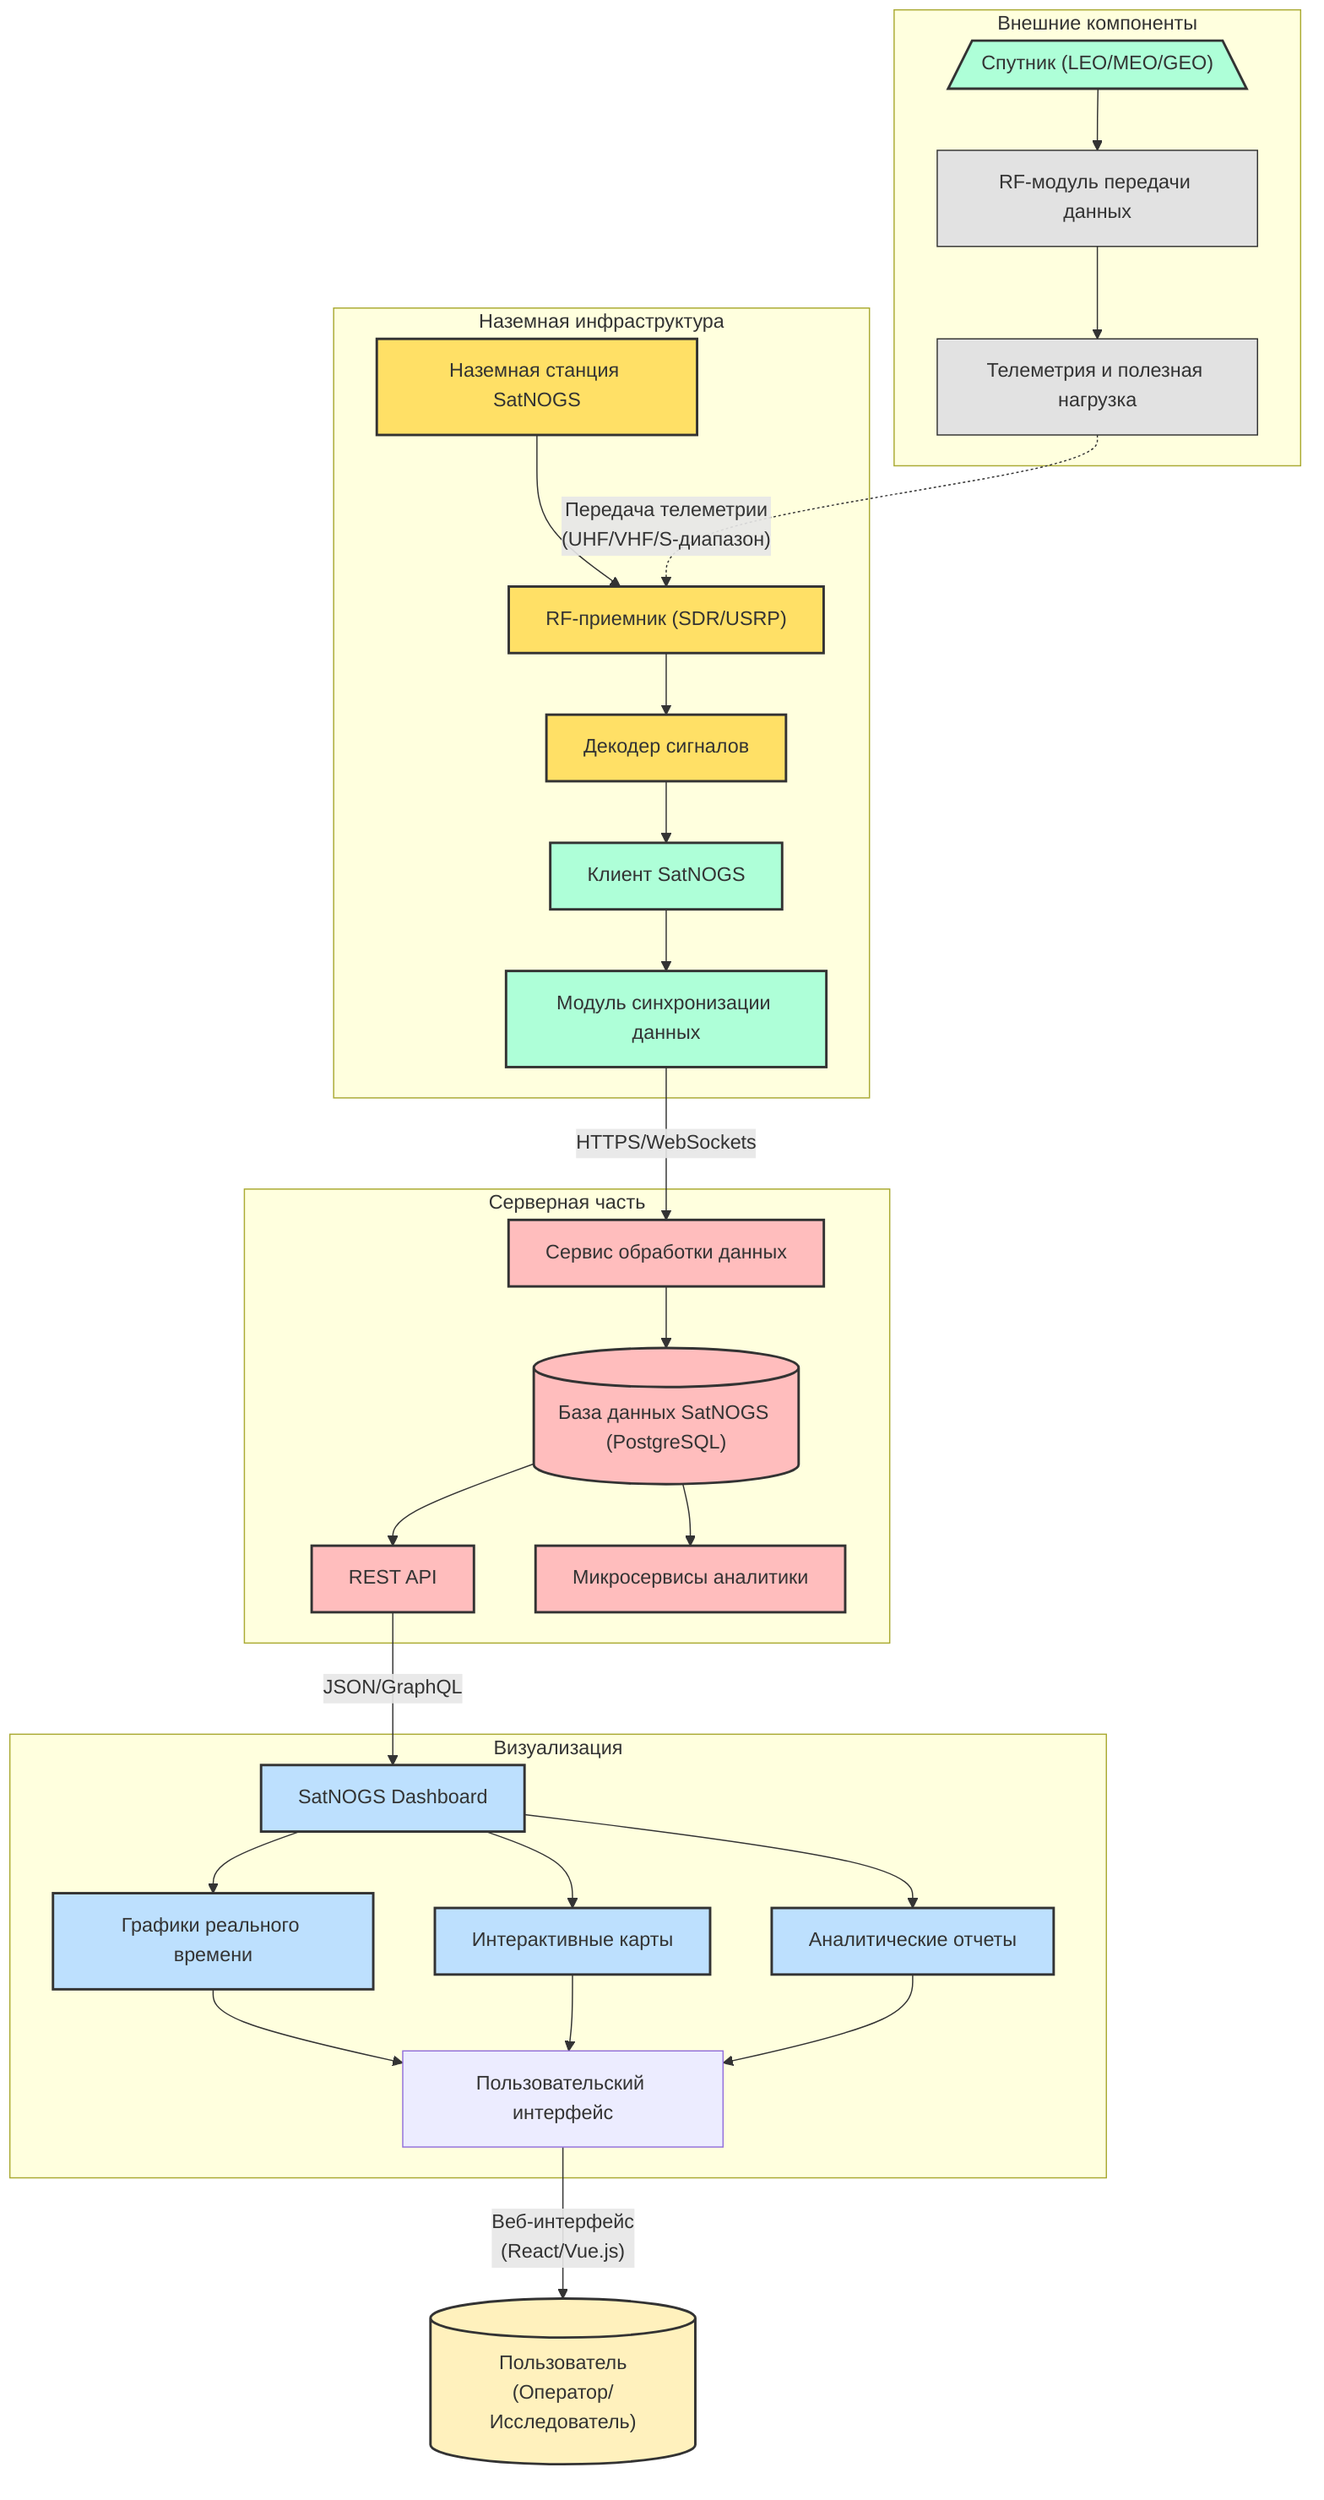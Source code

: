 ---
config:
  theme: default
---
flowchart TB
    subgraph "Внешние компоненты" [Внешние компоненты]
        A[/"Спутник (LEO/MEO/GEO)"\]
        A1["RF-модуль передачи данных"]
        A2["Телеметрия и полезная нагрузка"]
        A --> A1
        A1 --> A2
    end
    subgraph "Наземная инфраструктура" [Наземная инфраструктура]
        B["Наземная станция SatNOGS"]
        B1["RF-приемник (SDR/USRP)"]
        B2["Декодер сигналов"]
        B3["Клиент SatNOGS"]
        B4["Модуль синхронизации данных"]
        B --> B1
        B1 --> B2
        B2 --> B3
        B3 --> B4
    end
    subgraph "Серверная часть" [Серверная часть]
        C[("База данных SatNOGS (PostgreSQL)")]
        C1["Сервис обработки данных"]
        C2["REST API"]
        C3["Микросервисы аналитики"]
        C1 --> C
        C --> C2
        C --> C3
    end
    subgraph "Визуализация" [Визуализация]
        D["SatNOGS Dashboard"]
        D1["Графики реального времени"]
        D2["Интерактивные карты"]
        D3["Аналитические отчеты"]
        D4["Пользовательский интерфейс"]
        D --> D1
        D --> D2
        D --> D3
        D1 & D2 & D3 --> D4
    end
    A2 -.->|"Передача телеметрии\n(UHF/VHF/S-диапазон)"| B1
    B4 -->|"HTTPS/WebSockets"| C1
    C2 -->|"JSON/GraphQL"| D
    D4 -->|"Веб-интерфейс\n(React/Vue.js)"| E[("Пользователь\n(Оператор/Исследователь)")]
    classDef satellite fill:#AEFFD8,stroke:#333,stroke-width:2px
    classDef groundStation fill:#FFE066,stroke:#333,stroke-width:2px
    classDef client fill:#AEFFD8,stroke:#333,stroke-width:2px
    classDef database fill:#FFBDBD,stroke:#333,stroke-width:2px
    classDef dashboard fill:#BDE0FE,stroke:#333,stroke-width:2px
    classDef user fill:#FFF1BD,stroke:#333,stroke-width:2px
    classDef module fill:#E2E2E2,stroke:#333,stroke-width:1px
    class A satellite
    class B,B1,B2 groundStation
    class B3,B4 client
    class C,C1,C2,C3 database
    class D,D1,D2,D3 dashboard
    class E user
    class A1,A2 module